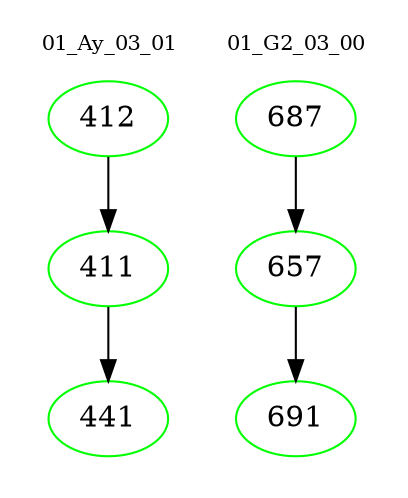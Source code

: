 digraph{
subgraph cluster_0 {
color = white
label = "01_Ay_03_01";
fontsize=10;
T0_412 [label="412", color="green"]
T0_412 -> T0_411 [color="black"]
T0_411 [label="411", color="green"]
T0_411 -> T0_441 [color="black"]
T0_441 [label="441", color="green"]
}
subgraph cluster_1 {
color = white
label = "01_G2_03_00";
fontsize=10;
T1_687 [label="687", color="green"]
T1_687 -> T1_657 [color="black"]
T1_657 [label="657", color="green"]
T1_657 -> T1_691 [color="black"]
T1_691 [label="691", color="green"]
}
}
